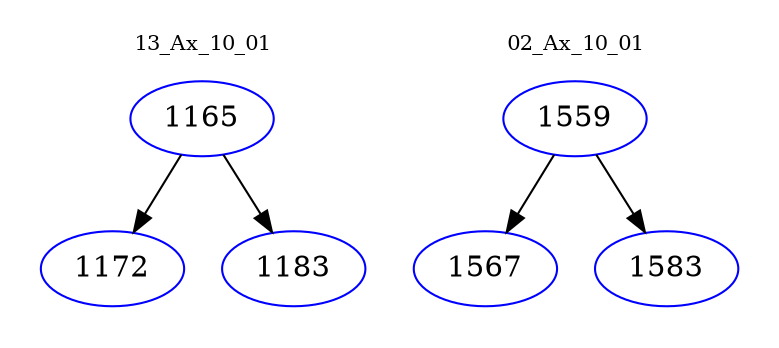 digraph{
subgraph cluster_0 {
color = white
label = "13_Ax_10_01";
fontsize=10;
T0_1165 [label="1165", color="blue"]
T0_1165 -> T0_1172 [color="black"]
T0_1172 [label="1172", color="blue"]
T0_1165 -> T0_1183 [color="black"]
T0_1183 [label="1183", color="blue"]
}
subgraph cluster_1 {
color = white
label = "02_Ax_10_01";
fontsize=10;
T1_1559 [label="1559", color="blue"]
T1_1559 -> T1_1567 [color="black"]
T1_1567 [label="1567", color="blue"]
T1_1559 -> T1_1583 [color="black"]
T1_1583 [label="1583", color="blue"]
}
}
